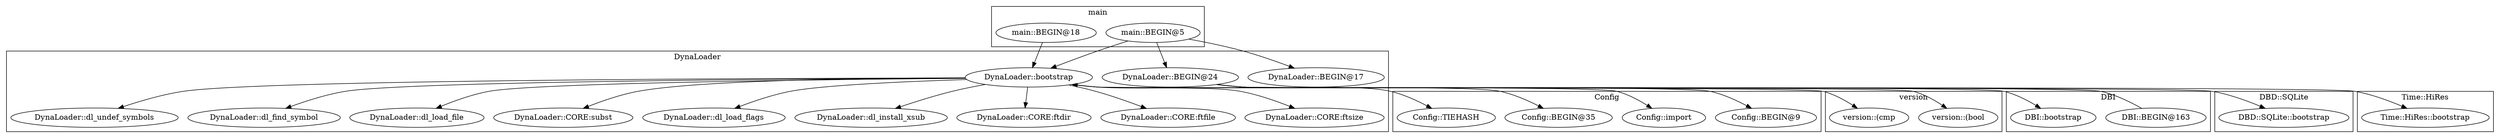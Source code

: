 digraph {
graph [overlap=false]
subgraph cluster_Config {
	label="Config";
	"Config::BEGIN@35";
	"Config::TIEHASH";
	"Config::BEGIN@9";
	"Config::import";
}
subgraph cluster_DynaLoader {
	label="DynaLoader";
	"DynaLoader::CORE:ftfile";
	"DynaLoader::BEGIN@17";
	"DynaLoader::CORE:ftsize";
	"DynaLoader::BEGIN@24";
	"DynaLoader::dl_undef_symbols";
	"DynaLoader::dl_find_symbol";
	"DynaLoader::dl_load_file";
	"DynaLoader::CORE:subst";
	"DynaLoader::dl_load_flags";
	"DynaLoader::dl_install_xsub";
	"DynaLoader::CORE:ftdir";
	"DynaLoader::bootstrap";
}
subgraph cluster_DBI {
	label="DBI";
	"DBI::BEGIN@163";
	"DBI::bootstrap";
}
subgraph cluster_main {
	label="main";
	"main::BEGIN@18";
	"main::BEGIN@5";
}
subgraph cluster_DBD_SQLite {
	label="DBD::SQLite";
	"DBD::SQLite::bootstrap";
}
subgraph cluster_version {
	label="version";
	"version::(bool";
	"version::(cmp";
}
subgraph cluster_Time_HiRes {
	label="Time::HiRes";
	"Time::HiRes::bootstrap";
}
"DynaLoader::bootstrap" -> "DynaLoader::dl_find_symbol";
"DynaLoader::bootstrap" -> "Time::HiRes::bootstrap";
"DynaLoader::bootstrap" -> "DynaLoader::CORE:ftsize";
"DynaLoader::bootstrap" -> "DynaLoader::dl_load_file";
"DBI::BEGIN@163" -> "DynaLoader::bootstrap";
"main::BEGIN@18" -> "DynaLoader::bootstrap";
"main::BEGIN@5" -> "DynaLoader::bootstrap";
"DynaLoader::BEGIN@24" -> "Config::BEGIN@35";
"DynaLoader::bootstrap" -> "DynaLoader::CORE:ftfile";
"DynaLoader::BEGIN@24" -> "version::(bool";
"DynaLoader::bootstrap" -> "DynaLoader::CORE:subst";
"DynaLoader::BEGIN@24" -> "Config::TIEHASH";
"main::BEGIN@5" -> "DynaLoader::BEGIN@24";
"DynaLoader::BEGIN@24" -> "Config::import";
"DynaLoader::bootstrap" -> "DBI::bootstrap";
"DynaLoader::BEGIN@24" -> "Config::BEGIN@9";
"DynaLoader::bootstrap" -> "DynaLoader::CORE:ftdir";
"DynaLoader::bootstrap" -> "DynaLoader::dl_undef_symbols";
"DynaLoader::bootstrap" -> "DBD::SQLite::bootstrap";
"DynaLoader::BEGIN@24" -> "version::(cmp";
"main::BEGIN@5" -> "DynaLoader::BEGIN@17";
"DynaLoader::bootstrap" -> "DynaLoader::dl_load_flags";
"DynaLoader::bootstrap" -> "DynaLoader::dl_install_xsub";
}
